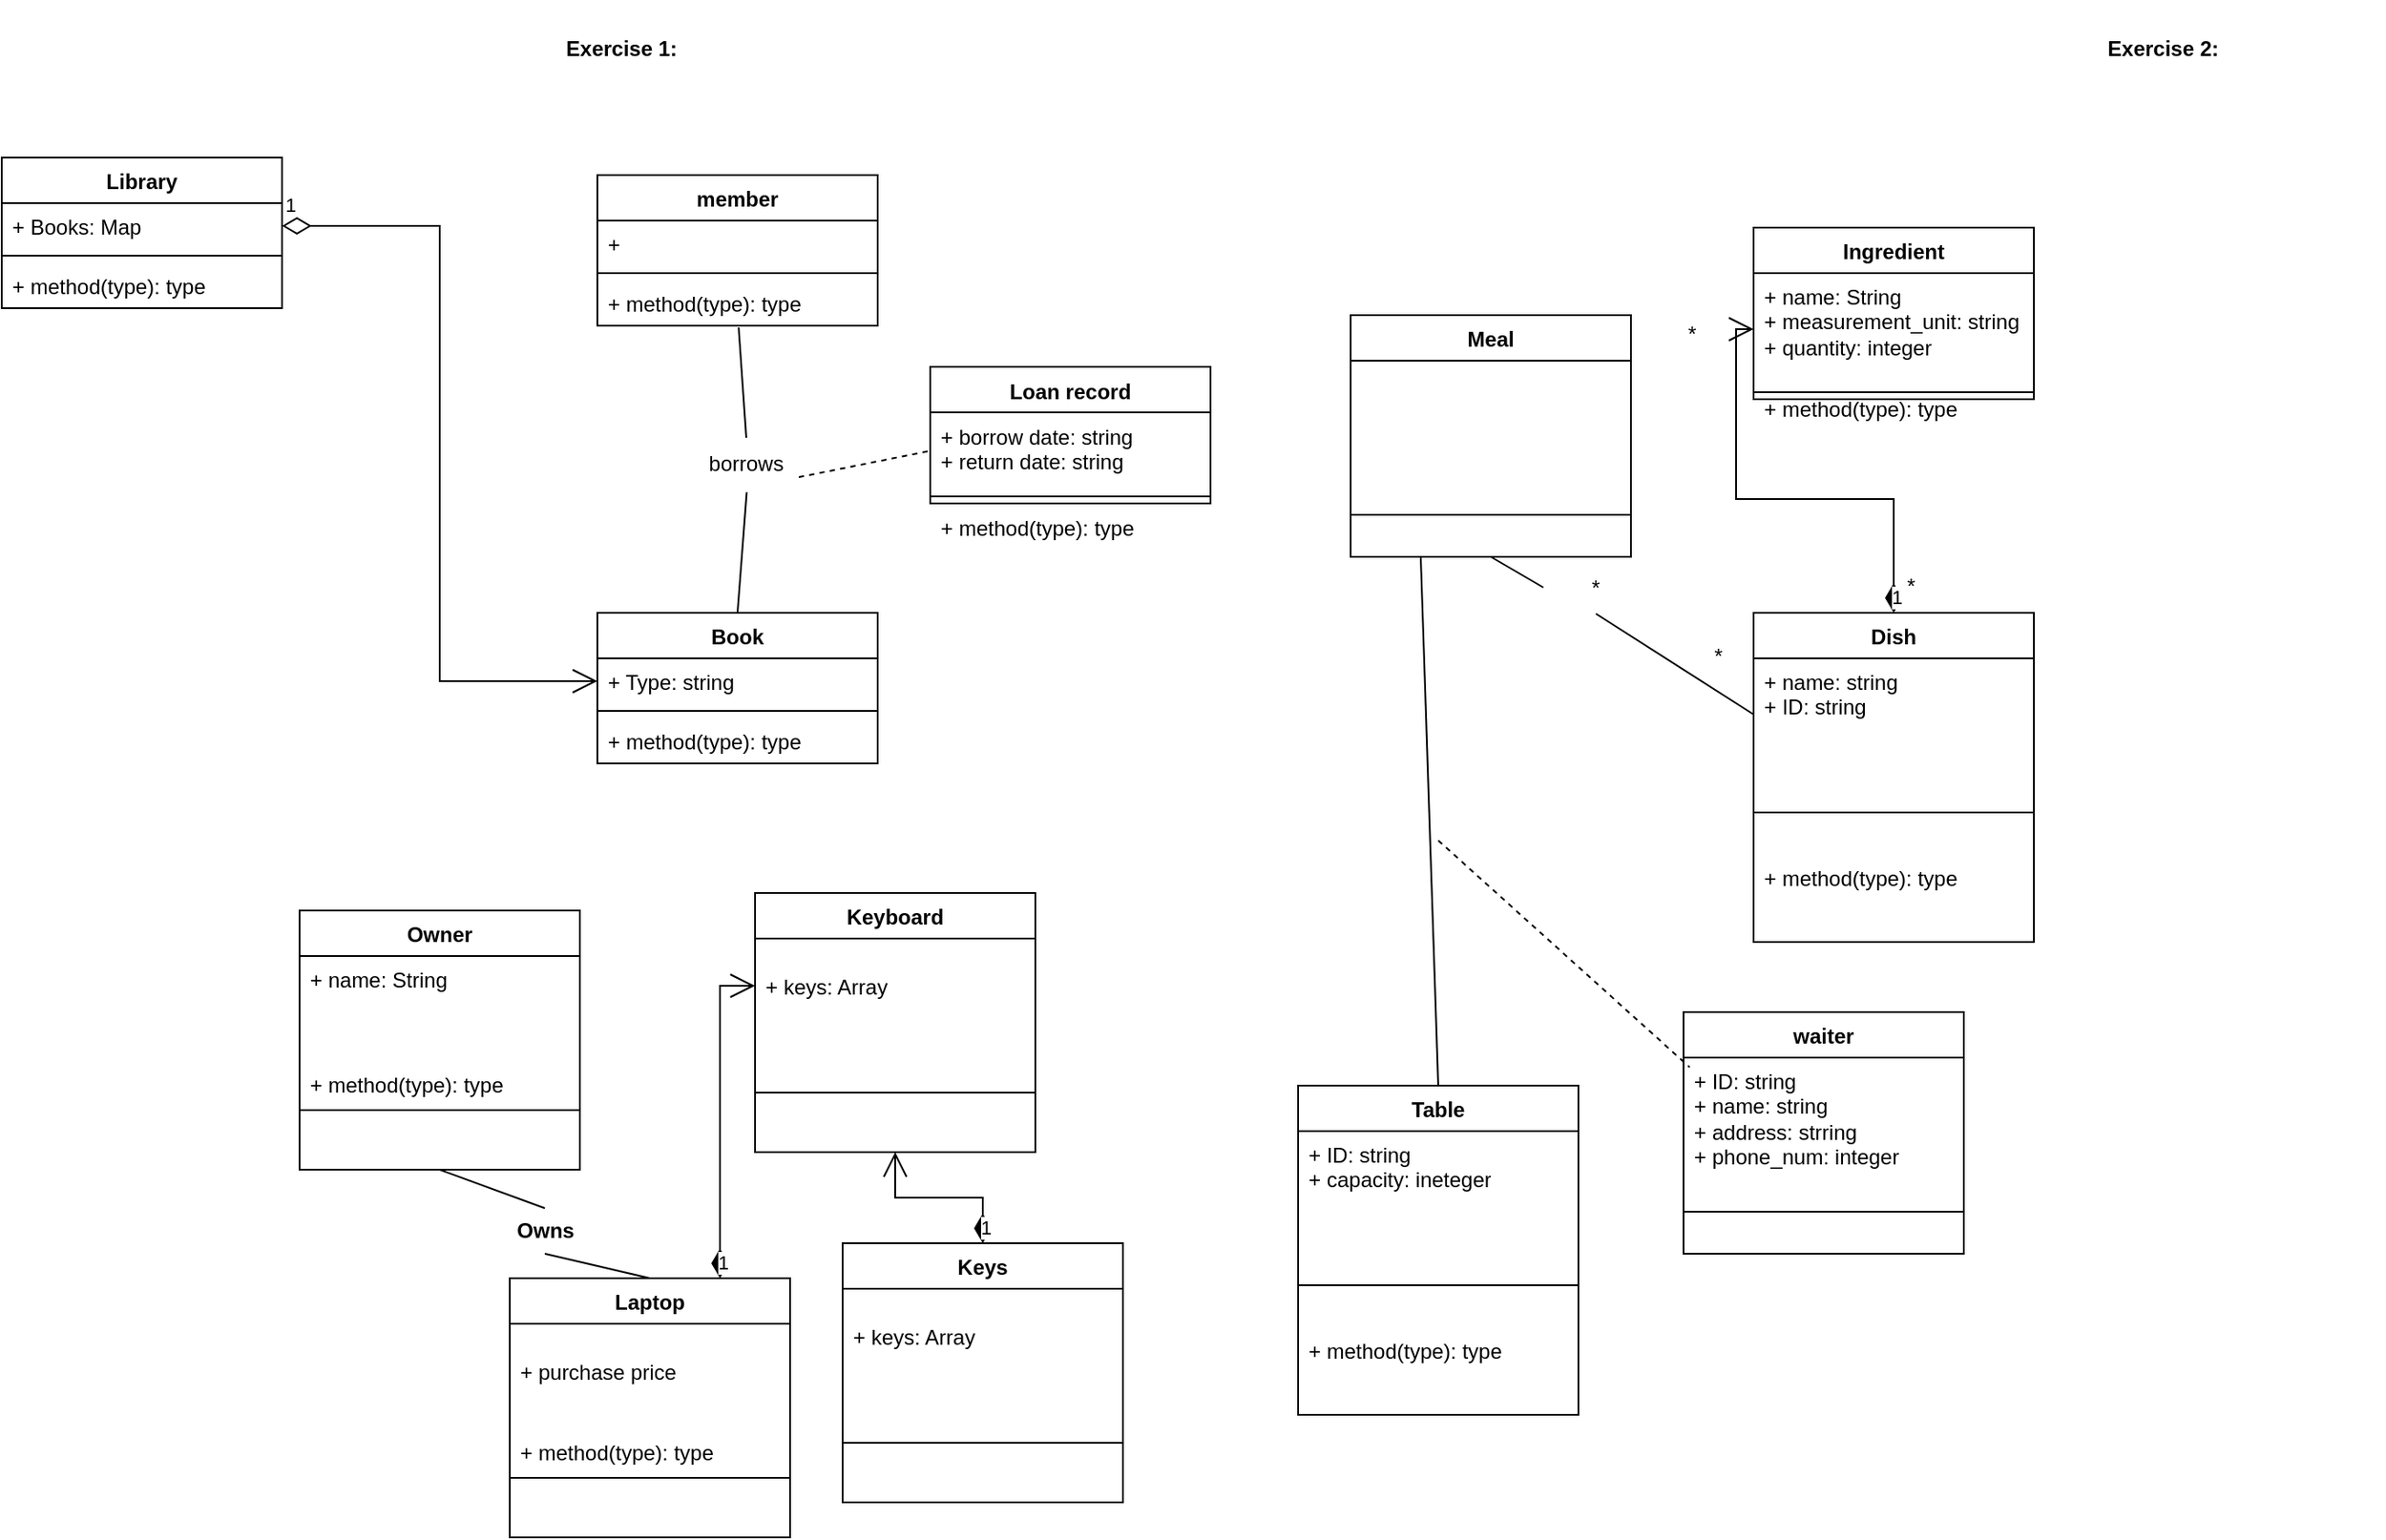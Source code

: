 <mxfile version="28.1.2">
  <diagram name="Page-1" id="4jNd0T2HyWcTwEk_4gqa">
    <mxGraphModel dx="464" dy="886" grid="1" gridSize="10" guides="1" tooltips="1" connect="1" arrows="1" fold="1" page="1" pageScale="1" pageWidth="850" pageHeight="1100" math="0" shadow="0">
      <root>
        <mxCell id="0" />
        <mxCell id="1" parent="0" />
        <mxCell id="DaypZLBPw6NIjkrVf2Qz-9" value="Library" style="swimlane;fontStyle=1;align=center;verticalAlign=top;childLayout=stackLayout;horizontal=1;startSize=26;horizontalStack=0;resizeParent=1;resizeParentMax=0;resizeLast=0;collapsible=1;marginBottom=0;whiteSpace=wrap;html=1;" vertex="1" parent="1">
          <mxGeometry x="30" y="90" width="160" height="86" as="geometry" />
        </mxCell>
        <mxCell id="DaypZLBPw6NIjkrVf2Qz-10" value="+ Books: Map&amp;nbsp;" style="text;strokeColor=none;fillColor=none;align=left;verticalAlign=top;spacingLeft=4;spacingRight=4;overflow=hidden;rotatable=0;points=[[0,0.5],[1,0.5]];portConstraint=eastwest;whiteSpace=wrap;html=1;" vertex="1" parent="DaypZLBPw6NIjkrVf2Qz-9">
          <mxGeometry y="26" width="160" height="26" as="geometry" />
        </mxCell>
        <mxCell id="DaypZLBPw6NIjkrVf2Qz-11" value="" style="line;strokeWidth=1;fillColor=none;align=left;verticalAlign=middle;spacingTop=-1;spacingLeft=3;spacingRight=3;rotatable=0;labelPosition=right;points=[];portConstraint=eastwest;strokeColor=inherit;" vertex="1" parent="DaypZLBPw6NIjkrVf2Qz-9">
          <mxGeometry y="52" width="160" height="8" as="geometry" />
        </mxCell>
        <mxCell id="DaypZLBPw6NIjkrVf2Qz-12" value="+ method(type): type" style="text;strokeColor=none;fillColor=none;align=left;verticalAlign=top;spacingLeft=4;spacingRight=4;overflow=hidden;rotatable=0;points=[[0,0.5],[1,0.5]];portConstraint=eastwest;whiteSpace=wrap;html=1;" vertex="1" parent="DaypZLBPw6NIjkrVf2Qz-9">
          <mxGeometry y="60" width="160" height="26" as="geometry" />
        </mxCell>
        <mxCell id="DaypZLBPw6NIjkrVf2Qz-13" value="Book" style="swimlane;fontStyle=1;align=center;verticalAlign=top;childLayout=stackLayout;horizontal=1;startSize=26;horizontalStack=0;resizeParent=1;resizeParentMax=0;resizeLast=0;collapsible=1;marginBottom=0;whiteSpace=wrap;html=1;" vertex="1" parent="1">
          <mxGeometry x="370" y="350" width="160" height="86" as="geometry" />
        </mxCell>
        <mxCell id="DaypZLBPw6NIjkrVf2Qz-14" value="+ Type: string" style="text;strokeColor=none;fillColor=none;align=left;verticalAlign=top;spacingLeft=4;spacingRight=4;overflow=hidden;rotatable=0;points=[[0,0.5],[1,0.5]];portConstraint=eastwest;whiteSpace=wrap;html=1;" vertex="1" parent="DaypZLBPw6NIjkrVf2Qz-13">
          <mxGeometry y="26" width="160" height="26" as="geometry" />
        </mxCell>
        <mxCell id="DaypZLBPw6NIjkrVf2Qz-15" value="" style="line;strokeWidth=1;fillColor=none;align=left;verticalAlign=middle;spacingTop=-1;spacingLeft=3;spacingRight=3;rotatable=0;labelPosition=right;points=[];portConstraint=eastwest;strokeColor=inherit;" vertex="1" parent="DaypZLBPw6NIjkrVf2Qz-13">
          <mxGeometry y="52" width="160" height="8" as="geometry" />
        </mxCell>
        <mxCell id="DaypZLBPw6NIjkrVf2Qz-16" value="+ method(type): type" style="text;strokeColor=none;fillColor=none;align=left;verticalAlign=top;spacingLeft=4;spacingRight=4;overflow=hidden;rotatable=0;points=[[0,0.5],[1,0.5]];portConstraint=eastwest;whiteSpace=wrap;html=1;" vertex="1" parent="DaypZLBPw6NIjkrVf2Qz-13">
          <mxGeometry y="60" width="160" height="26" as="geometry" />
        </mxCell>
        <mxCell id="DaypZLBPw6NIjkrVf2Qz-17" value="member" style="swimlane;fontStyle=1;align=center;verticalAlign=top;childLayout=stackLayout;horizontal=1;startSize=26;horizontalStack=0;resizeParent=1;resizeParentMax=0;resizeLast=0;collapsible=1;marginBottom=0;whiteSpace=wrap;html=1;" vertex="1" parent="1">
          <mxGeometry x="370" y="100" width="160" height="86" as="geometry" />
        </mxCell>
        <mxCell id="DaypZLBPw6NIjkrVf2Qz-18" value="+&amp;nbsp;" style="text;strokeColor=none;fillColor=none;align=left;verticalAlign=top;spacingLeft=4;spacingRight=4;overflow=hidden;rotatable=0;points=[[0,0.5],[1,0.5]];portConstraint=eastwest;whiteSpace=wrap;html=1;" vertex="1" parent="DaypZLBPw6NIjkrVf2Qz-17">
          <mxGeometry y="26" width="160" height="26" as="geometry" />
        </mxCell>
        <mxCell id="DaypZLBPw6NIjkrVf2Qz-19" value="" style="line;strokeWidth=1;fillColor=none;align=left;verticalAlign=middle;spacingTop=-1;spacingLeft=3;spacingRight=3;rotatable=0;labelPosition=right;points=[];portConstraint=eastwest;strokeColor=inherit;" vertex="1" parent="DaypZLBPw6NIjkrVf2Qz-17">
          <mxGeometry y="52" width="160" height="8" as="geometry" />
        </mxCell>
        <mxCell id="DaypZLBPw6NIjkrVf2Qz-20" value="+ method(type): type" style="text;strokeColor=none;fillColor=none;align=left;verticalAlign=top;spacingLeft=4;spacingRight=4;overflow=hidden;rotatable=0;points=[[0,0.5],[1,0.5]];portConstraint=eastwest;whiteSpace=wrap;html=1;" vertex="1" parent="DaypZLBPw6NIjkrVf2Qz-17">
          <mxGeometry y="60" width="160" height="26" as="geometry" />
        </mxCell>
        <mxCell id="DaypZLBPw6NIjkrVf2Qz-21" value="Loan record" style="swimlane;fontStyle=1;align=center;verticalAlign=top;childLayout=stackLayout;horizontal=1;startSize=26;horizontalStack=0;resizeParent=1;resizeParentMax=0;resizeLast=0;collapsible=1;marginBottom=0;whiteSpace=wrap;html=1;" vertex="1" parent="1">
          <mxGeometry x="560" y="209.5" width="160" height="78" as="geometry" />
        </mxCell>
        <mxCell id="DaypZLBPw6NIjkrVf2Qz-22" value="+ borrow date: string&amp;nbsp;&lt;div&gt;+ return date: string&amp;nbsp;&lt;/div&gt;" style="text;strokeColor=none;fillColor=none;align=left;verticalAlign=top;spacingLeft=4;spacingRight=4;overflow=hidden;rotatable=0;points=[[0,0.5],[1,0.5]];portConstraint=eastwest;whiteSpace=wrap;html=1;" vertex="1" parent="DaypZLBPw6NIjkrVf2Qz-21">
          <mxGeometry y="26" width="160" height="44" as="geometry" />
        </mxCell>
        <mxCell id="DaypZLBPw6NIjkrVf2Qz-23" value="" style="line;strokeWidth=1;fillColor=none;align=left;verticalAlign=middle;spacingTop=-1;spacingLeft=3;spacingRight=3;rotatable=0;labelPosition=right;points=[];portConstraint=eastwest;strokeColor=inherit;" vertex="1" parent="DaypZLBPw6NIjkrVf2Qz-21">
          <mxGeometry y="70" width="160" height="8" as="geometry" />
        </mxCell>
        <mxCell id="DaypZLBPw6NIjkrVf2Qz-24" value="+ method(type): type" style="text;strokeColor=none;fillColor=none;align=left;verticalAlign=top;spacingLeft=4;spacingRight=4;overflow=hidden;rotatable=0;points=[[0,0.5],[1,0.5]];portConstraint=eastwest;whiteSpace=wrap;html=1;" vertex="1" parent="1">
          <mxGeometry x="560" y="287.5" width="160" height="33" as="geometry" />
        </mxCell>
        <mxCell id="DaypZLBPw6NIjkrVf2Qz-28" value="1" style="endArrow=open;html=1;endSize=12;startArrow=diamondThin;startSize=14;startFill=0;edgeStyle=orthogonalEdgeStyle;align=left;verticalAlign=bottom;rounded=0;exitX=1;exitY=0.5;exitDx=0;exitDy=0;entryX=0;entryY=0.5;entryDx=0;entryDy=0;" edge="1" parent="1" source="DaypZLBPw6NIjkrVf2Qz-10" target="DaypZLBPw6NIjkrVf2Qz-14">
          <mxGeometry x="-1" y="3" relative="1" as="geometry">
            <mxPoint x="180" y="410" as="sourcePoint" />
            <mxPoint x="340" y="410" as="targetPoint" />
            <Array as="points">
              <mxPoint x="280" y="129" />
              <mxPoint x="280" y="389" />
            </Array>
          </mxGeometry>
        </mxCell>
        <mxCell id="DaypZLBPw6NIjkrVf2Qz-29" value="" style="endArrow=none;html=1;rounded=0;entryX=0.504;entryY=1.038;entryDx=0;entryDy=0;entryPerimeter=0;exitX=0.5;exitY=0;exitDx=0;exitDy=0;" edge="1" parent="1" source="DaypZLBPw6NIjkrVf2Qz-30" target="DaypZLBPw6NIjkrVf2Qz-20">
          <mxGeometry width="50" height="50" relative="1" as="geometry">
            <mxPoint x="220" y="480" as="sourcePoint" />
            <mxPoint x="400" y="210" as="targetPoint" />
          </mxGeometry>
        </mxCell>
        <mxCell id="DaypZLBPw6NIjkrVf2Qz-31" value="" style="endArrow=none;html=1;rounded=0;entryX=0.504;entryY=1.038;entryDx=0;entryDy=0;entryPerimeter=0;exitX=0.5;exitY=0;exitDx=0;exitDy=0;" edge="1" parent="1" source="DaypZLBPw6NIjkrVf2Qz-13" target="DaypZLBPw6NIjkrVf2Qz-30">
          <mxGeometry width="50" height="50" relative="1" as="geometry">
            <mxPoint x="450" y="350" as="sourcePoint" />
            <mxPoint x="451" y="187" as="targetPoint" />
          </mxGeometry>
        </mxCell>
        <mxCell id="DaypZLBPw6NIjkrVf2Qz-30" value="borrows" style="text;html=1;align=center;verticalAlign=middle;whiteSpace=wrap;rounded=0;" vertex="1" parent="1">
          <mxGeometry x="425" y="250" width="60" height="30" as="geometry" />
        </mxCell>
        <mxCell id="DaypZLBPw6NIjkrVf2Qz-33" value="" style="endArrow=none;dashed=1;html=1;rounded=0;entryX=0;entryY=0.5;entryDx=0;entryDy=0;exitX=1;exitY=0.75;exitDx=0;exitDy=0;" edge="1" parent="1" source="DaypZLBPw6NIjkrVf2Qz-30" target="DaypZLBPw6NIjkrVf2Qz-22">
          <mxGeometry width="50" height="50" relative="1" as="geometry">
            <mxPoint x="520" y="480" as="sourcePoint" />
            <mxPoint x="570" y="430" as="targetPoint" />
          </mxGeometry>
        </mxCell>
        <mxCell id="DaypZLBPw6NIjkrVf2Qz-34" value="Laptop" style="swimlane;fontStyle=1;align=center;verticalAlign=top;childLayout=stackLayout;horizontal=1;startSize=26;horizontalStack=0;resizeParent=1;resizeParentMax=0;resizeLast=0;collapsible=1;marginBottom=0;whiteSpace=wrap;html=1;" vertex="1" parent="1">
          <mxGeometry x="320" y="730" width="160" height="148" as="geometry" />
        </mxCell>
        <mxCell id="DaypZLBPw6NIjkrVf2Qz-35" value="&lt;br&gt;&lt;div&gt;+ purchase price&lt;/div&gt;" style="text;strokeColor=none;fillColor=none;align=left;verticalAlign=top;spacingLeft=4;spacingRight=4;overflow=hidden;rotatable=0;points=[[0,0.5],[1,0.5]];portConstraint=eastwest;whiteSpace=wrap;html=1;" vertex="1" parent="DaypZLBPw6NIjkrVf2Qz-34">
          <mxGeometry y="26" width="160" height="54" as="geometry" />
        </mxCell>
        <mxCell id="DaypZLBPw6NIjkrVf2Qz-36" value="" style="line;strokeWidth=1;fillColor=none;align=left;verticalAlign=middle;spacingTop=-1;spacingLeft=3;spacingRight=3;rotatable=0;labelPosition=right;points=[];portConstraint=eastwest;strokeColor=inherit;" vertex="1" parent="DaypZLBPw6NIjkrVf2Qz-34">
          <mxGeometry y="80" width="160" height="68" as="geometry" />
        </mxCell>
        <mxCell id="DaypZLBPw6NIjkrVf2Qz-37" value="+ method(type): type" style="text;strokeColor=none;fillColor=none;align=left;verticalAlign=top;spacingLeft=4;spacingRight=4;overflow=hidden;rotatable=0;points=[[0,0.5],[1,0.5]];portConstraint=eastwest;whiteSpace=wrap;html=1;" vertex="1" parent="1">
          <mxGeometry x="320" y="816" width="160" height="26" as="geometry" />
        </mxCell>
        <mxCell id="DaypZLBPw6NIjkrVf2Qz-38" value="Owner" style="swimlane;fontStyle=1;align=center;verticalAlign=top;childLayout=stackLayout;horizontal=1;startSize=26;horizontalStack=0;resizeParent=1;resizeParentMax=0;resizeLast=0;collapsible=1;marginBottom=0;whiteSpace=wrap;html=1;" vertex="1" parent="1">
          <mxGeometry x="200" y="520" width="160" height="148" as="geometry" />
        </mxCell>
        <mxCell id="DaypZLBPw6NIjkrVf2Qz-39" value="+ name: String" style="text;strokeColor=none;fillColor=none;align=left;verticalAlign=top;spacingLeft=4;spacingRight=4;overflow=hidden;rotatable=0;points=[[0,0.5],[1,0.5]];portConstraint=eastwest;whiteSpace=wrap;html=1;" vertex="1" parent="DaypZLBPw6NIjkrVf2Qz-38">
          <mxGeometry y="26" width="160" height="54" as="geometry" />
        </mxCell>
        <mxCell id="DaypZLBPw6NIjkrVf2Qz-40" value="" style="line;strokeWidth=1;fillColor=none;align=left;verticalAlign=middle;spacingTop=-1;spacingLeft=3;spacingRight=3;rotatable=0;labelPosition=right;points=[];portConstraint=eastwest;strokeColor=inherit;" vertex="1" parent="DaypZLBPw6NIjkrVf2Qz-38">
          <mxGeometry y="80" width="160" height="68" as="geometry" />
        </mxCell>
        <mxCell id="DaypZLBPw6NIjkrVf2Qz-41" value="+ method(type): type" style="text;strokeColor=none;fillColor=none;align=left;verticalAlign=top;spacingLeft=4;spacingRight=4;overflow=hidden;rotatable=0;points=[[0,0.5],[1,0.5]];portConstraint=eastwest;whiteSpace=wrap;html=1;" vertex="1" parent="1">
          <mxGeometry x="200" y="606" width="160" height="26" as="geometry" />
        </mxCell>
        <mxCell id="DaypZLBPw6NIjkrVf2Qz-42" value="" style="endArrow=none;html=1;rounded=0;entryX=0.5;entryY=1;entryDx=0;entryDy=0;exitX=0.5;exitY=0;exitDx=0;exitDy=0;" edge="1" parent="1" source="DaypZLBPw6NIjkrVf2Qz-43" target="DaypZLBPw6NIjkrVf2Qz-38">
          <mxGeometry width="50" height="50" relative="1" as="geometry">
            <mxPoint x="370" y="840" as="sourcePoint" />
            <mxPoint x="420" y="790" as="targetPoint" />
          </mxGeometry>
        </mxCell>
        <mxCell id="DaypZLBPw6NIjkrVf2Qz-44" value="" style="endArrow=none;html=1;rounded=0;entryX=0.5;entryY=1;entryDx=0;entryDy=0;exitX=0.5;exitY=0;exitDx=0;exitDy=0;" edge="1" parent="1" source="DaypZLBPw6NIjkrVf2Qz-34" target="DaypZLBPw6NIjkrVf2Qz-43">
          <mxGeometry width="50" height="50" relative="1" as="geometry">
            <mxPoint x="400" y="730" as="sourcePoint" />
            <mxPoint x="280" y="668" as="targetPoint" />
          </mxGeometry>
        </mxCell>
        <mxCell id="DaypZLBPw6NIjkrVf2Qz-43" value="Owns" style="text;align=center;fontStyle=1;verticalAlign=middle;spacingLeft=3;spacingRight=3;strokeColor=none;rotatable=0;points=[[0,0.5],[1,0.5]];portConstraint=eastwest;html=1;" vertex="1" parent="1">
          <mxGeometry x="300" y="690" width="80" height="26" as="geometry" />
        </mxCell>
        <mxCell id="DaypZLBPw6NIjkrVf2Qz-45" value="Keyboard" style="swimlane;fontStyle=1;align=center;verticalAlign=top;childLayout=stackLayout;horizontal=1;startSize=26;horizontalStack=0;resizeParent=1;resizeParentMax=0;resizeLast=0;collapsible=1;marginBottom=0;whiteSpace=wrap;html=1;" vertex="1" parent="1">
          <mxGeometry x="460" y="510" width="160" height="148" as="geometry" />
        </mxCell>
        <mxCell id="DaypZLBPw6NIjkrVf2Qz-46" value="&lt;div&gt;&lt;br&gt;&lt;/div&gt;&lt;div&gt;+ keys: Array&lt;/div&gt;" style="text;strokeColor=none;fillColor=none;align=left;verticalAlign=top;spacingLeft=4;spacingRight=4;overflow=hidden;rotatable=0;points=[[0,0.5],[1,0.5]];portConstraint=eastwest;whiteSpace=wrap;html=1;" vertex="1" parent="DaypZLBPw6NIjkrVf2Qz-45">
          <mxGeometry y="26" width="160" height="54" as="geometry" />
        </mxCell>
        <mxCell id="DaypZLBPw6NIjkrVf2Qz-47" value="" style="line;strokeWidth=1;fillColor=none;align=left;verticalAlign=middle;spacingTop=-1;spacingLeft=3;spacingRight=3;rotatable=0;labelPosition=right;points=[];portConstraint=eastwest;strokeColor=inherit;" vertex="1" parent="DaypZLBPw6NIjkrVf2Qz-45">
          <mxGeometry y="80" width="160" height="68" as="geometry" />
        </mxCell>
        <mxCell id="DaypZLBPw6NIjkrVf2Qz-51" value="1" style="endArrow=open;html=1;endSize=12;startArrow=diamondThin;startSize=14;startFill=1;edgeStyle=orthogonalEdgeStyle;align=left;verticalAlign=bottom;rounded=0;entryX=0;entryY=0.5;entryDx=0;entryDy=0;exitX=0.75;exitY=0;exitDx=0;exitDy=0;" edge="1" parent="1" source="DaypZLBPw6NIjkrVf2Qz-34" target="DaypZLBPw6NIjkrVf2Qz-46">
          <mxGeometry x="-1" y="3" relative="1" as="geometry">
            <mxPoint x="330" y="820" as="sourcePoint" />
            <mxPoint x="490" y="820" as="targetPoint" />
          </mxGeometry>
        </mxCell>
        <mxCell id="DaypZLBPw6NIjkrVf2Qz-52" value="Ingredient" style="swimlane;fontStyle=1;align=center;verticalAlign=top;childLayout=stackLayout;horizontal=1;startSize=26;horizontalStack=0;resizeParent=1;resizeParentMax=0;resizeLast=0;collapsible=1;marginBottom=0;whiteSpace=wrap;html=1;" vertex="1" parent="1">
          <mxGeometry x="1030" y="130" width="160" height="98" as="geometry" />
        </mxCell>
        <mxCell id="DaypZLBPw6NIjkrVf2Qz-53" value="+ name: String&amp;nbsp;&lt;div&gt;+ measurement_unit: string&lt;/div&gt;&lt;div&gt;+ quantity: integer&lt;br&gt;&lt;div&gt;&lt;br&gt;&lt;/div&gt;&lt;/div&gt;" style="text;strokeColor=none;fillColor=none;align=left;verticalAlign=top;spacingLeft=4;spacingRight=4;overflow=hidden;rotatable=0;points=[[0,0.5],[1,0.5]];portConstraint=eastwest;whiteSpace=wrap;html=1;" vertex="1" parent="DaypZLBPw6NIjkrVf2Qz-52">
          <mxGeometry y="26" width="160" height="64" as="geometry" />
        </mxCell>
        <mxCell id="DaypZLBPw6NIjkrVf2Qz-54" value="" style="line;strokeWidth=1;fillColor=none;align=left;verticalAlign=middle;spacingTop=-1;spacingLeft=3;spacingRight=3;rotatable=0;labelPosition=right;points=[];portConstraint=eastwest;strokeColor=inherit;" vertex="1" parent="DaypZLBPw6NIjkrVf2Qz-52">
          <mxGeometry y="90" width="160" height="8" as="geometry" />
        </mxCell>
        <mxCell id="DaypZLBPw6NIjkrVf2Qz-56" value="Exercise 1:&amp;nbsp;" style="text;align=center;fontStyle=1;verticalAlign=middle;spacingLeft=3;spacingRight=3;strokeColor=none;rotatable=0;points=[[0,0.5],[1,0.5]];portConstraint=eastwest;html=1;" vertex="1" parent="1">
          <mxGeometry x="260" width="250" height="56" as="geometry" />
        </mxCell>
        <mxCell id="DaypZLBPw6NIjkrVf2Qz-57" value="Exercise 2:&amp;nbsp;" style="text;align=center;fontStyle=1;verticalAlign=middle;spacingLeft=3;spacingRight=3;strokeColor=none;rotatable=0;points=[[0,0.5],[1,0.5]];portConstraint=eastwest;html=1;" vertex="1" parent="1">
          <mxGeometry x="1140" width="250" height="56" as="geometry" />
        </mxCell>
        <mxCell id="DaypZLBPw6NIjkrVf2Qz-58" value="Keys" style="swimlane;fontStyle=1;align=center;verticalAlign=top;childLayout=stackLayout;horizontal=1;startSize=26;horizontalStack=0;resizeParent=1;resizeParentMax=0;resizeLast=0;collapsible=1;marginBottom=0;whiteSpace=wrap;html=1;" vertex="1" parent="1">
          <mxGeometry x="510" y="710" width="160" height="148" as="geometry" />
        </mxCell>
        <mxCell id="DaypZLBPw6NIjkrVf2Qz-59" value="&lt;div&gt;&lt;br&gt;&lt;/div&gt;&lt;div&gt;+ keys: Array&lt;/div&gt;" style="text;strokeColor=none;fillColor=none;align=left;verticalAlign=top;spacingLeft=4;spacingRight=4;overflow=hidden;rotatable=0;points=[[0,0.5],[1,0.5]];portConstraint=eastwest;whiteSpace=wrap;html=1;" vertex="1" parent="DaypZLBPw6NIjkrVf2Qz-58">
          <mxGeometry y="26" width="160" height="54" as="geometry" />
        </mxCell>
        <mxCell id="DaypZLBPw6NIjkrVf2Qz-60" value="" style="line;strokeWidth=1;fillColor=none;align=left;verticalAlign=middle;spacingTop=-1;spacingLeft=3;spacingRight=3;rotatable=0;labelPosition=right;points=[];portConstraint=eastwest;strokeColor=inherit;" vertex="1" parent="DaypZLBPw6NIjkrVf2Qz-58">
          <mxGeometry y="80" width="160" height="68" as="geometry" />
        </mxCell>
        <mxCell id="DaypZLBPw6NIjkrVf2Qz-61" value="1" style="endArrow=open;html=1;endSize=12;startArrow=diamondThin;startSize=14;startFill=1;edgeStyle=orthogonalEdgeStyle;align=left;verticalAlign=bottom;rounded=0;entryX=0.5;entryY=1;entryDx=0;entryDy=0;exitX=0.5;exitY=0;exitDx=0;exitDy=0;" edge="1" parent="1" source="DaypZLBPw6NIjkrVf2Qz-58" target="DaypZLBPw6NIjkrVf2Qz-45">
          <mxGeometry x="-1" y="3" relative="1" as="geometry">
            <mxPoint x="510" y="827" as="sourcePoint" />
            <mxPoint x="530" y="660" as="targetPoint" />
          </mxGeometry>
        </mxCell>
        <mxCell id="DaypZLBPw6NIjkrVf2Qz-55" value="+ method(type): type" style="text;strokeColor=none;fillColor=none;align=left;verticalAlign=top;spacingLeft=4;spacingRight=4;overflow=hidden;rotatable=0;points=[[0,0.5],[1,0.5]];portConstraint=eastwest;whiteSpace=wrap;html=1;" vertex="1" parent="1">
          <mxGeometry x="1030" y="220" width="160" height="50" as="geometry" />
        </mxCell>
        <mxCell id="DaypZLBPw6NIjkrVf2Qz-62" value="Dish" style="swimlane;fontStyle=1;align=center;verticalAlign=top;childLayout=stackLayout;horizontal=1;startSize=26;horizontalStack=0;resizeParent=1;resizeParentMax=0;resizeLast=0;collapsible=1;marginBottom=0;whiteSpace=wrap;html=1;" vertex="1" parent="1">
          <mxGeometry x="1030" y="350" width="160" height="188" as="geometry" />
        </mxCell>
        <mxCell id="DaypZLBPw6NIjkrVf2Qz-63" value="&lt;div&gt;&lt;div&gt;+ name: string&lt;/div&gt;&lt;/div&gt;&lt;div&gt;+ ID: string&amp;nbsp;&lt;/div&gt;" style="text;strokeColor=none;fillColor=none;align=left;verticalAlign=top;spacingLeft=4;spacingRight=4;overflow=hidden;rotatable=0;points=[[0,0.5],[1,0.5]];portConstraint=eastwest;whiteSpace=wrap;html=1;" vertex="1" parent="DaypZLBPw6NIjkrVf2Qz-62">
          <mxGeometry y="26" width="160" height="64" as="geometry" />
        </mxCell>
        <mxCell id="DaypZLBPw6NIjkrVf2Qz-64" value="" style="line;strokeWidth=1;fillColor=none;align=left;verticalAlign=middle;spacingTop=-1;spacingLeft=3;spacingRight=3;rotatable=0;labelPosition=right;points=[];portConstraint=eastwest;strokeColor=inherit;" vertex="1" parent="DaypZLBPw6NIjkrVf2Qz-62">
          <mxGeometry y="90" width="160" height="48" as="geometry" />
        </mxCell>
        <mxCell id="DaypZLBPw6NIjkrVf2Qz-65" value="+ method(type): type" style="text;strokeColor=none;fillColor=none;align=left;verticalAlign=top;spacingLeft=4;spacingRight=4;overflow=hidden;rotatable=0;points=[[0,0.5],[1,0.5]];portConstraint=eastwest;whiteSpace=wrap;html=1;" vertex="1" parent="DaypZLBPw6NIjkrVf2Qz-62">
          <mxGeometry y="138" width="160" height="50" as="geometry" />
        </mxCell>
        <mxCell id="DaypZLBPw6NIjkrVf2Qz-66" value="1" style="endArrow=open;html=1;endSize=12;startArrow=diamondThin;startSize=14;startFill=1;edgeStyle=orthogonalEdgeStyle;align=left;verticalAlign=bottom;rounded=0;entryX=0;entryY=0.5;entryDx=0;entryDy=0;exitX=0.5;exitY=0;exitDx=0;exitDy=0;" edge="1" parent="1" source="DaypZLBPw6NIjkrVf2Qz-62" target="DaypZLBPw6NIjkrVf2Qz-53">
          <mxGeometry x="-1" y="3" relative="1" as="geometry">
            <mxPoint x="1000" y="360" as="sourcePoint" />
            <mxPoint x="1160" y="360" as="targetPoint" />
          </mxGeometry>
        </mxCell>
        <mxCell id="DaypZLBPw6NIjkrVf2Qz-67" value="*" style="text;html=1;align=center;verticalAlign=middle;whiteSpace=wrap;rounded=0;" vertex="1" parent="1">
          <mxGeometry x="1090" y="320" width="60" height="30" as="geometry" />
        </mxCell>
        <mxCell id="DaypZLBPw6NIjkrVf2Qz-68" value="*" style="text;html=1;align=center;verticalAlign=middle;whiteSpace=wrap;rounded=0;" vertex="1" parent="1">
          <mxGeometry x="980" y="176" width="30" height="30" as="geometry" />
        </mxCell>
        <mxCell id="DaypZLBPw6NIjkrVf2Qz-71" value="Table" style="swimlane;fontStyle=1;align=center;verticalAlign=top;childLayout=stackLayout;horizontal=1;startSize=26;horizontalStack=0;resizeParent=1;resizeParentMax=0;resizeLast=0;collapsible=1;marginBottom=0;whiteSpace=wrap;html=1;" vertex="1" parent="1">
          <mxGeometry x="770" y="620" width="160" height="188" as="geometry" />
        </mxCell>
        <mxCell id="DaypZLBPw6NIjkrVf2Qz-72" value="&lt;div&gt;&lt;div&gt;&lt;span style=&quot;background-color: transparent; color: light-dark(rgb(0, 0, 0), rgb(255, 255, 255));&quot;&gt;+ ID: string&lt;/span&gt;&lt;/div&gt;&lt;div&gt;&lt;span style=&quot;background-color: transparent; color: light-dark(rgb(0, 0, 0), rgb(255, 255, 255));&quot;&gt;+ capacity: ineteger&lt;/span&gt;&lt;/div&gt;&lt;/div&gt;" style="text;strokeColor=none;fillColor=none;align=left;verticalAlign=top;spacingLeft=4;spacingRight=4;overflow=hidden;rotatable=0;points=[[0,0.5],[1,0.5]];portConstraint=eastwest;whiteSpace=wrap;html=1;" vertex="1" parent="DaypZLBPw6NIjkrVf2Qz-71">
          <mxGeometry y="26" width="160" height="64" as="geometry" />
        </mxCell>
        <mxCell id="DaypZLBPw6NIjkrVf2Qz-73" value="" style="line;strokeWidth=1;fillColor=none;align=left;verticalAlign=middle;spacingTop=-1;spacingLeft=3;spacingRight=3;rotatable=0;labelPosition=right;points=[];portConstraint=eastwest;strokeColor=inherit;" vertex="1" parent="DaypZLBPw6NIjkrVf2Qz-71">
          <mxGeometry y="90" width="160" height="48" as="geometry" />
        </mxCell>
        <mxCell id="DaypZLBPw6NIjkrVf2Qz-74" value="+ method(type): type" style="text;strokeColor=none;fillColor=none;align=left;verticalAlign=top;spacingLeft=4;spacingRight=4;overflow=hidden;rotatable=0;points=[[0,0.5],[1,0.5]];portConstraint=eastwest;whiteSpace=wrap;html=1;" vertex="1" parent="DaypZLBPw6NIjkrVf2Qz-71">
          <mxGeometry y="138" width="160" height="50" as="geometry" />
        </mxCell>
        <mxCell id="DaypZLBPw6NIjkrVf2Qz-79" value="Meal" style="swimlane;fontStyle=1;align=center;verticalAlign=top;childLayout=stackLayout;horizontal=1;startSize=26;horizontalStack=0;resizeParent=1;resizeParentMax=0;resizeLast=0;collapsible=1;marginBottom=0;whiteSpace=wrap;html=1;" vertex="1" parent="1">
          <mxGeometry x="800" y="180" width="160" height="138" as="geometry" />
        </mxCell>
        <mxCell id="DaypZLBPw6NIjkrVf2Qz-80" value="&lt;div&gt;&lt;br&gt;&lt;/div&gt;" style="text;strokeColor=none;fillColor=none;align=left;verticalAlign=top;spacingLeft=4;spacingRight=4;overflow=hidden;rotatable=0;points=[[0,0.5],[1,0.5]];portConstraint=eastwest;whiteSpace=wrap;html=1;" vertex="1" parent="DaypZLBPw6NIjkrVf2Qz-79">
          <mxGeometry y="26" width="160" height="64" as="geometry" />
        </mxCell>
        <mxCell id="DaypZLBPw6NIjkrVf2Qz-81" value="" style="line;strokeWidth=1;fillColor=none;align=left;verticalAlign=middle;spacingTop=-1;spacingLeft=3;spacingRight=3;rotatable=0;labelPosition=right;points=[];portConstraint=eastwest;strokeColor=inherit;" vertex="1" parent="DaypZLBPw6NIjkrVf2Qz-79">
          <mxGeometry y="90" width="160" height="48" as="geometry" />
        </mxCell>
        <mxCell id="DaypZLBPw6NIjkrVf2Qz-83" value="" style="endArrow=none;html=1;rounded=0;exitX=0.5;exitY=1;exitDx=0;exitDy=0;entryX=0;entryY=0.5;entryDx=0;entryDy=0;" edge="1" parent="1" source="DaypZLBPw6NIjkrVf2Qz-85" target="DaypZLBPw6NIjkrVf2Qz-63">
          <mxGeometry width="50" height="50" relative="1" as="geometry">
            <mxPoint x="990" y="380" as="sourcePoint" />
            <mxPoint x="1040" y="330" as="targetPoint" />
          </mxGeometry>
        </mxCell>
        <mxCell id="DaypZLBPw6NIjkrVf2Qz-84" value="" style="endArrow=none;html=1;rounded=0;exitX=0.5;exitY=0;exitDx=0;exitDy=0;entryX=0.25;entryY=1;entryDx=0;entryDy=0;" edge="1" parent="1" source="DaypZLBPw6NIjkrVf2Qz-71" target="DaypZLBPw6NIjkrVf2Qz-79">
          <mxGeometry width="50" height="50" relative="1" as="geometry">
            <mxPoint x="890" y="328" as="sourcePoint" />
            <mxPoint x="1040" y="418" as="targetPoint" />
          </mxGeometry>
        </mxCell>
        <mxCell id="DaypZLBPw6NIjkrVf2Qz-86" value="" style="endArrow=none;html=1;rounded=0;exitX=0.5;exitY=1;exitDx=0;exitDy=0;entryX=0;entryY=0.5;entryDx=0;entryDy=0;" edge="1" parent="1" source="DaypZLBPw6NIjkrVf2Qz-79" target="DaypZLBPw6NIjkrVf2Qz-85">
          <mxGeometry width="50" height="50" relative="1" as="geometry">
            <mxPoint x="880" y="318" as="sourcePoint" />
            <mxPoint x="1030" y="408" as="targetPoint" />
          </mxGeometry>
        </mxCell>
        <mxCell id="DaypZLBPw6NIjkrVf2Qz-85" value="*" style="text;html=1;align=center;verticalAlign=middle;whiteSpace=wrap;rounded=0;" vertex="1" parent="1">
          <mxGeometry x="910" y="320.5" width="60" height="30" as="geometry" />
        </mxCell>
        <mxCell id="DaypZLBPw6NIjkrVf2Qz-87" value="*" style="text;html=1;align=center;verticalAlign=middle;whiteSpace=wrap;rounded=0;" vertex="1" parent="1">
          <mxGeometry x="980" y="360" width="60" height="30" as="geometry" />
        </mxCell>
        <mxCell id="DaypZLBPw6NIjkrVf2Qz-90" value="waiter" style="swimlane;fontStyle=1;align=center;verticalAlign=top;childLayout=stackLayout;horizontal=1;startSize=26;horizontalStack=0;resizeParent=1;resizeParentMax=0;resizeLast=0;collapsible=1;marginBottom=0;whiteSpace=wrap;html=1;" vertex="1" parent="1">
          <mxGeometry x="990" y="578" width="160" height="138" as="geometry" />
        </mxCell>
        <mxCell id="DaypZLBPw6NIjkrVf2Qz-91" value="+ ID: string&amp;nbsp;&lt;div&gt;+ name: string&amp;nbsp;&lt;/div&gt;&lt;div&gt;+ address: strring&amp;nbsp;&lt;/div&gt;&lt;div&gt;+ phone_num: integer&lt;/div&gt;" style="text;strokeColor=none;fillColor=none;align=left;verticalAlign=top;spacingLeft=4;spacingRight=4;overflow=hidden;rotatable=0;points=[[0,0.5],[1,0.5]];portConstraint=eastwest;whiteSpace=wrap;html=1;" vertex="1" parent="DaypZLBPw6NIjkrVf2Qz-90">
          <mxGeometry y="26" width="160" height="64" as="geometry" />
        </mxCell>
        <mxCell id="DaypZLBPw6NIjkrVf2Qz-92" value="" style="line;strokeWidth=1;fillColor=none;align=left;verticalAlign=middle;spacingTop=-1;spacingLeft=3;spacingRight=3;rotatable=0;labelPosition=right;points=[];portConstraint=eastwest;strokeColor=inherit;" vertex="1" parent="DaypZLBPw6NIjkrVf2Qz-90">
          <mxGeometry y="90" width="160" height="48" as="geometry" />
        </mxCell>
        <mxCell id="DaypZLBPw6NIjkrVf2Qz-93" value="" style="endArrow=none;dashed=1;html=1;rounded=0;entryX=0.022;entryY=0.086;entryDx=0;entryDy=0;entryPerimeter=0;" edge="1" parent="1" target="DaypZLBPw6NIjkrVf2Qz-91">
          <mxGeometry width="50" height="50" relative="1" as="geometry">
            <mxPoint x="850" y="480" as="sourcePoint" />
            <mxPoint x="1040" y="330" as="targetPoint" />
          </mxGeometry>
        </mxCell>
      </root>
    </mxGraphModel>
  </diagram>
</mxfile>
